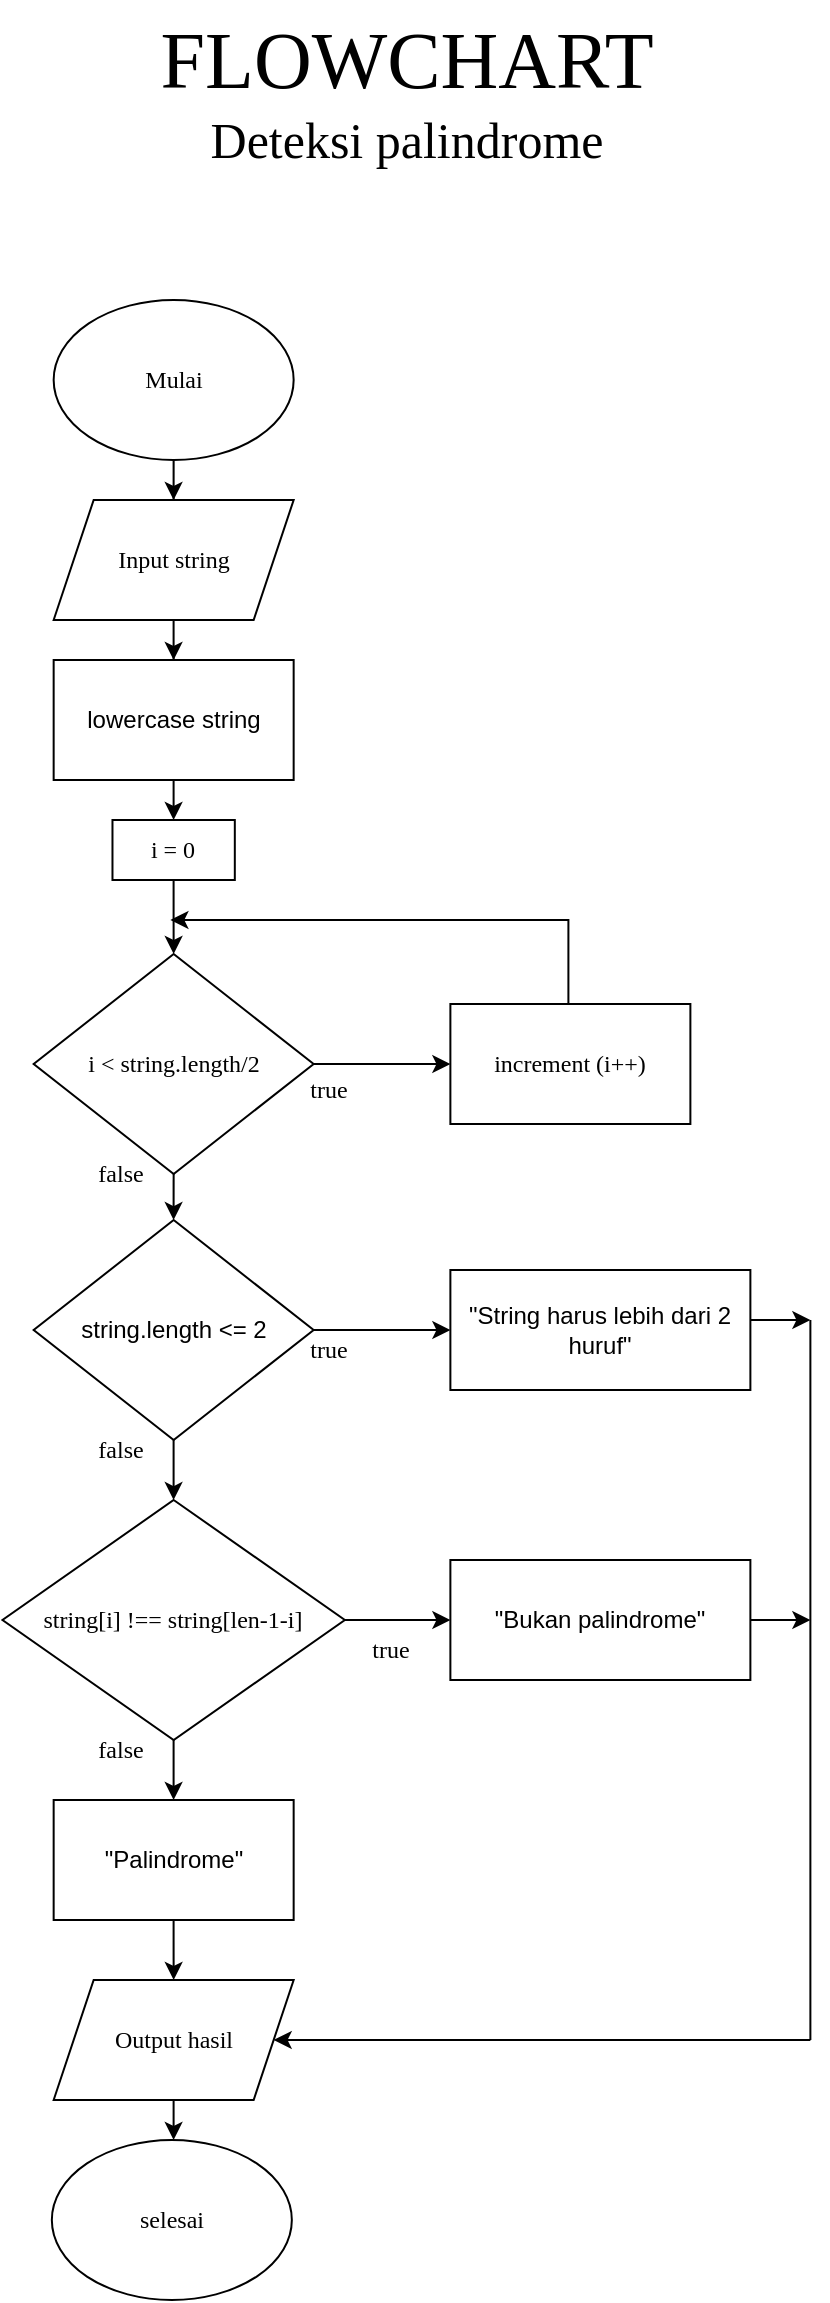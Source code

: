 <mxfile version="20.6.2" type="device"><diagram id="27kKgLT458Aj_fguDD-3" name="Page-1"><mxGraphModel dx="868" dy="450" grid="1" gridSize="10" guides="1" tooltips="1" connect="1" arrows="1" fold="1" page="1" pageScale="1" pageWidth="1169" pageHeight="1654" math="0" shadow="0"><root><mxCell id="0"/><mxCell id="1" parent="0"/><mxCell id="Sd2OHUDZF2m6oadL8lc6-11" value="" style="edgeStyle=orthogonalEdgeStyle;rounded=0;orthogonalLoop=1;jettySize=auto;html=1;fontFamily=Times New Roman;fontStyle=0" parent="1" source="C5o0eOdOrawJ8q1cUC0B-1" target="C5o0eOdOrawJ8q1cUC0B-2" edge="1"><mxGeometry relative="1" as="geometry"/></mxCell><mxCell id="C5o0eOdOrawJ8q1cUC0B-1" value="Mulai" style="ellipse;whiteSpace=wrap;html=1;fontFamily=Times New Roman;fontStyle=0" parent="1" vertex="1"><mxGeometry x="408.83" y="210" width="120" height="80" as="geometry"/></mxCell><mxCell id="E9DGGxQjPujULoLaMTk1-14" value="" style="edgeStyle=orthogonalEdgeStyle;rounded=0;orthogonalLoop=1;jettySize=auto;html=1;" parent="1" source="C5o0eOdOrawJ8q1cUC0B-2" target="QkLejA-CdqQAdTjh6WWG-2" edge="1"><mxGeometry relative="1" as="geometry"/></mxCell><mxCell id="C5o0eOdOrawJ8q1cUC0B-2" value="Input string" style="shape=parallelogram;perimeter=parallelogramPerimeter;whiteSpace=wrap;html=1;fixedSize=1;fontFamily=Times New Roman;fontStyle=0" parent="1" vertex="1"><mxGeometry x="408.83" y="310" width="120" height="60" as="geometry"/></mxCell><mxCell id="Sd2OHUDZF2m6oadL8lc6-13" value="" style="edgeStyle=orthogonalEdgeStyle;rounded=0;orthogonalLoop=1;jettySize=auto;html=1;fontFamily=Times New Roman;fontStyle=0" parent="1" edge="1"><mxGeometry relative="1" as="geometry"><mxPoint x="560" y="380" as="sourcePoint"/></mxGeometry></mxCell><mxCell id="Sd2OHUDZF2m6oadL8lc6-14" value="" style="edgeStyle=orthogonalEdgeStyle;rounded=0;orthogonalLoop=1;jettySize=auto;html=1;fontFamily=Times New Roman;fontStyle=0" parent="1" edge="1"><mxGeometry relative="1" as="geometry"><mxPoint x="560" y="460" as="sourcePoint"/></mxGeometry></mxCell><mxCell id="Sd2OHUDZF2m6oadL8lc6-15" value="" style="edgeStyle=orthogonalEdgeStyle;rounded=0;orthogonalLoop=1;jettySize=auto;html=1;fontFamily=Times New Roman;fontStyle=0" parent="1" edge="1"><mxGeometry relative="1" as="geometry"><mxPoint x="560" y="540" as="sourcePoint"/></mxGeometry></mxCell><mxCell id="Sd2OHUDZF2m6oadL8lc6-17" value="" style="edgeStyle=orthogonalEdgeStyle;rounded=0;orthogonalLoop=1;jettySize=auto;html=1;fontFamily=Times New Roman;fontStyle=0;entryX=0.5;entryY=0;entryDx=0;entryDy=0;" parent="1" source="Sd2OHUDZF2m6oadL8lc6-4" target="qWQYidAeQ3pIjijUdjNR-2" edge="1"><mxGeometry relative="1" as="geometry"><mxPoint x="462.39" y="630" as="targetPoint"/></mxGeometry></mxCell><mxCell id="Sd2OHUDZF2m6oadL8lc6-4" value="i = 0" style="rounded=0;whiteSpace=wrap;html=1;fontFamily=Times New Roman;fontStyle=0" parent="1" vertex="1"><mxGeometry x="438.24" y="470" width="61.17" height="30" as="geometry"/></mxCell><mxCell id="QkLejA-CdqQAdTjh6WWG-8" value="" style="edgeStyle=orthogonalEdgeStyle;rounded=0;sketch=0;orthogonalLoop=1;jettySize=auto;html=1;entryX=0;entryY=0.5;entryDx=0;entryDy=0;exitX=1;exitY=0.5;exitDx=0;exitDy=0;" parent="1" source="qWQYidAeQ3pIjijUdjNR-2" target="Sd2OHUDZF2m6oadL8lc6-37" edge="1"><mxGeometry relative="1" as="geometry"><mxPoint x="537.19" y="620" as="sourcePoint"/></mxGeometry></mxCell><mxCell id="QkLejA-CdqQAdTjh6WWG-13" value="" style="edgeStyle=orthogonalEdgeStyle;rounded=0;sketch=0;orthogonalLoop=1;jettySize=auto;html=1;exitX=0.5;exitY=1;exitDx=0;exitDy=0;" parent="1" source="qWQYidAeQ3pIjijUdjNR-2" target="QkLejA-CdqQAdTjh6WWG-9" edge="1"><mxGeometry relative="1" as="geometry"><mxPoint x="467.19" y="650" as="sourcePoint"/></mxGeometry></mxCell><mxCell id="E9DGGxQjPujULoLaMTk1-12" value="" style="edgeStyle=orthogonalEdgeStyle;rounded=0;orthogonalLoop=1;jettySize=auto;html=1;" parent="1" source="Sd2OHUDZF2m6oadL8lc6-9" target="Sd2OHUDZF2m6oadL8lc6-10" edge="1"><mxGeometry relative="1" as="geometry"/></mxCell><mxCell id="Sd2OHUDZF2m6oadL8lc6-9" value="Output hasil" style="shape=parallelogram;perimeter=parallelogramPerimeter;whiteSpace=wrap;html=1;fixedSize=1;fontFamily=Times New Roman;fontStyle=0" parent="1" vertex="1"><mxGeometry x="408.83" y="1050" width="120" height="60" as="geometry"/></mxCell><mxCell id="Sd2OHUDZF2m6oadL8lc6-10" value="selesai" style="ellipse;whiteSpace=wrap;html=1;fontFamily=Times New Roman;fontStyle=0" parent="1" vertex="1"><mxGeometry x="407.92" y="1130" width="120" height="80" as="geometry"/></mxCell><mxCell id="Sd2OHUDZF2m6oadL8lc6-28" value="" style="endArrow=none;html=1;rounded=0;fontFamily=Times New Roman;fontStyle=0;" parent="1" edge="1"><mxGeometry width="50" height="50" relative="1" as="geometry"><mxPoint x="787.19" y="1080" as="sourcePoint"/><mxPoint x="787.19" y="720" as="targetPoint"/></mxGeometry></mxCell><mxCell id="Sd2OHUDZF2m6oadL8lc6-29" value="" style="endArrow=classic;html=1;rounded=0;fontFamily=Times New Roman;fontStyle=0;entryX=1;entryY=0.5;entryDx=0;entryDy=0;" parent="1" target="Sd2OHUDZF2m6oadL8lc6-9" edge="1"><mxGeometry width="50" height="50" relative="1" as="geometry"><mxPoint x="787.19" y="1080" as="sourcePoint"/><mxPoint x="517.19" y="1160" as="targetPoint"/></mxGeometry></mxCell><mxCell id="Sd2OHUDZF2m6oadL8lc6-35" value="false" style="text;html=1;align=center;verticalAlign=middle;resizable=0;points=[];autosize=1;strokeColor=none;fillColor=none;fontFamily=Times New Roman;fontStyle=0" parent="1" vertex="1"><mxGeometry x="417.19" y="632" width="50" height="30" as="geometry"/></mxCell><mxCell id="Sd2OHUDZF2m6oadL8lc6-41" value="" style="edgeStyle=orthogonalEdgeStyle;rounded=0;sketch=0;orthogonalLoop=1;jettySize=auto;html=1;fontFamily=Times New Roman;fontStyle=0" parent="1" source="Sd2OHUDZF2m6oadL8lc6-37" edge="1"><mxGeometry relative="1" as="geometry"><mxPoint x="467.19" y="520" as="targetPoint"/><Array as="points"><mxPoint x="666.19" y="520"/></Array></mxGeometry></mxCell><mxCell id="Sd2OHUDZF2m6oadL8lc6-37" value="increment (i++)" style="rounded=0;whiteSpace=wrap;html=1;strokeColor=default;fontFamily=Times New Roman;fontStyle=0" parent="1" vertex="1"><mxGeometry x="607.19" y="562" width="120" height="60" as="geometry"/></mxCell><mxCell id="Sd2OHUDZF2m6oadL8lc6-40" value="true" style="text;html=1;align=center;verticalAlign=middle;resizable=0;points=[];autosize=1;strokeColor=none;fillColor=none;fontFamily=Times New Roman;fontStyle=0" parent="1" vertex="1"><mxGeometry x="526.02" y="590" width="40" height="30" as="geometry"/></mxCell><mxCell id="mAhf6Ia5-_SZ2QmutFGf-1" value="FLOWCHART" style="text;html=1;align=center;verticalAlign=middle;resizable=0;points=[];autosize=1;strokeColor=none;fillColor=none;fontSize=40;fontFamily=Times New Roman;" parent="1" vertex="1"><mxGeometry x="450" y="60" width="270" height="60" as="geometry"/></mxCell><mxCell id="mAhf6Ia5-_SZ2QmutFGf-2" value="Deteksi palindrome" style="text;html=1;align=center;verticalAlign=middle;resizable=0;points=[];autosize=1;strokeColor=none;fillColor=none;fontSize=25;fontFamily=Times New Roman;" parent="1" vertex="1"><mxGeometry x="475" y="110" width="220" height="40" as="geometry"/></mxCell><mxCell id="qWQYidAeQ3pIjijUdjNR-5" value="" style="edgeStyle=orthogonalEdgeStyle;rounded=0;orthogonalLoop=1;jettySize=auto;html=1;" parent="1" source="QkLejA-CdqQAdTjh6WWG-2" target="Sd2OHUDZF2m6oadL8lc6-4" edge="1"><mxGeometry relative="1" as="geometry"/></mxCell><mxCell id="QkLejA-CdqQAdTjh6WWG-2" value="lowercase string" style="rounded=0;whiteSpace=wrap;html=1;" parent="1" vertex="1"><mxGeometry x="408.83" y="390" width="120" height="60" as="geometry"/></mxCell><mxCell id="QkLejA-CdqQAdTjh6WWG-11" value="" style="edgeStyle=orthogonalEdgeStyle;rounded=0;sketch=0;orthogonalLoop=1;jettySize=auto;html=1;" parent="1" source="QkLejA-CdqQAdTjh6WWG-9" target="QkLejA-CdqQAdTjh6WWG-10" edge="1"><mxGeometry relative="1" as="geometry"/></mxCell><mxCell id="E9DGGxQjPujULoLaMTk1-5" value="" style="edgeStyle=orthogonalEdgeStyle;rounded=0;orthogonalLoop=1;jettySize=auto;html=1;" parent="1" source="QkLejA-CdqQAdTjh6WWG-9" target="E9DGGxQjPujULoLaMTk1-3" edge="1"><mxGeometry relative="1" as="geometry"/></mxCell><mxCell id="QkLejA-CdqQAdTjh6WWG-9" value="string.length &amp;lt;= 2" style="rhombus;whiteSpace=wrap;html=1;" parent="1" vertex="1"><mxGeometry x="398.83" y="670" width="140" height="110" as="geometry"/></mxCell><mxCell id="QkLejA-CdqQAdTjh6WWG-10" value="&quot;String harus lebih dari 2 huruf&quot;" style="whiteSpace=wrap;html=1;" parent="1" vertex="1"><mxGeometry x="607.19" y="695" width="150" height="60" as="geometry"/></mxCell><mxCell id="QkLejA-CdqQAdTjh6WWG-12" value="true" style="text;html=1;align=center;verticalAlign=middle;resizable=0;points=[];autosize=1;strokeColor=none;fillColor=none;fontFamily=Times New Roman;fontStyle=0" parent="1" vertex="1"><mxGeometry x="526.02" y="720" width="40" height="30" as="geometry"/></mxCell><mxCell id="QkLejA-CdqQAdTjh6WWG-21" value="false" style="text;html=1;align=center;verticalAlign=middle;resizable=0;points=[];autosize=1;strokeColor=none;fillColor=none;fontFamily=Times New Roman;fontStyle=0" parent="1" vertex="1"><mxGeometry x="417.19" y="770" width="50" height="30" as="geometry"/></mxCell><mxCell id="QkLejA-CdqQAdTjh6WWG-23" value="" style="endArrow=classic;html=1;rounded=0;sketch=0;" parent="1" edge="1"><mxGeometry width="50" height="50" relative="1" as="geometry"><mxPoint x="757.19" y="720" as="sourcePoint"/><mxPoint x="787.19" y="720" as="targetPoint"/></mxGeometry></mxCell><mxCell id="qWQYidAeQ3pIjijUdjNR-2" value="&lt;span style=&quot;font-family: &amp;quot;Times New Roman&amp;quot;;&quot;&gt;i &amp;lt; string.length/2&lt;/span&gt;" style="rhombus;whiteSpace=wrap;html=1;" parent="1" vertex="1"><mxGeometry x="398.83" y="537" width="140" height="110" as="geometry"/></mxCell><mxCell id="E9DGGxQjPujULoLaMTk1-1" value="&quot;Bukan palindrome&quot;" style="whiteSpace=wrap;html=1;" parent="1" vertex="1"><mxGeometry x="607.19" y="840" width="150" height="60" as="geometry"/></mxCell><mxCell id="E9DGGxQjPujULoLaMTk1-11" value="" style="edgeStyle=orthogonalEdgeStyle;rounded=0;orthogonalLoop=1;jettySize=auto;html=1;entryX=0.5;entryY=0;entryDx=0;entryDy=0;" parent="1" source="E9DGGxQjPujULoLaMTk1-2" target="Sd2OHUDZF2m6oadL8lc6-9" edge="1"><mxGeometry relative="1" as="geometry"><mxPoint x="467.19" y="1050" as="targetPoint"/></mxGeometry></mxCell><mxCell id="E9DGGxQjPujULoLaMTk1-2" value="&quot;Palindrome&quot;" style="rounded=0;whiteSpace=wrap;html=1;" parent="1" vertex="1"><mxGeometry x="408.83" y="960" width="120" height="60" as="geometry"/></mxCell><mxCell id="E9DGGxQjPujULoLaMTk1-6" value="" style="edgeStyle=orthogonalEdgeStyle;rounded=0;orthogonalLoop=1;jettySize=auto;html=1;" parent="1" source="E9DGGxQjPujULoLaMTk1-3" target="E9DGGxQjPujULoLaMTk1-2" edge="1"><mxGeometry relative="1" as="geometry"/></mxCell><mxCell id="E9DGGxQjPujULoLaMTk1-8" value="" style="edgeStyle=orthogonalEdgeStyle;rounded=0;orthogonalLoop=1;jettySize=auto;html=1;" parent="1" source="E9DGGxQjPujULoLaMTk1-3" target="E9DGGxQjPujULoLaMTk1-1" edge="1"><mxGeometry relative="1" as="geometry"/></mxCell><mxCell id="E9DGGxQjPujULoLaMTk1-3" value="&lt;span style=&quot;font-family: &amp;quot;Times New Roman&amp;quot;;&quot;&gt;string[i] !== string[len-1-i]&lt;/span&gt;" style="rhombus;whiteSpace=wrap;html=1;" parent="1" vertex="1"><mxGeometry x="383.24" y="810" width="171.18" height="120" as="geometry"/></mxCell><mxCell id="E9DGGxQjPujULoLaMTk1-7" value="false" style="text;html=1;align=center;verticalAlign=middle;resizable=0;points=[];autosize=1;strokeColor=none;fillColor=none;fontFamily=Times New Roman;fontStyle=0" parent="1" vertex="1"><mxGeometry x="417.19" y="920" width="50" height="30" as="geometry"/></mxCell><mxCell id="E9DGGxQjPujULoLaMTk1-9" value="true" style="text;html=1;align=center;verticalAlign=middle;resizable=0;points=[];autosize=1;strokeColor=none;fillColor=none;fontFamily=Times New Roman;fontStyle=0" parent="1" vertex="1"><mxGeometry x="557.19" y="870" width="40" height="30" as="geometry"/></mxCell><mxCell id="E9DGGxQjPujULoLaMTk1-10" value="" style="endArrow=classic;html=1;rounded=0;sketch=0;exitX=1;exitY=0.5;exitDx=0;exitDy=0;" parent="1" source="E9DGGxQjPujULoLaMTk1-1" edge="1"><mxGeometry width="50" height="50" relative="1" as="geometry"><mxPoint x="767.19" y="850" as="sourcePoint"/><mxPoint x="787.19" y="870.0" as="targetPoint"/></mxGeometry></mxCell></root></mxGraphModel></diagram></mxfile>